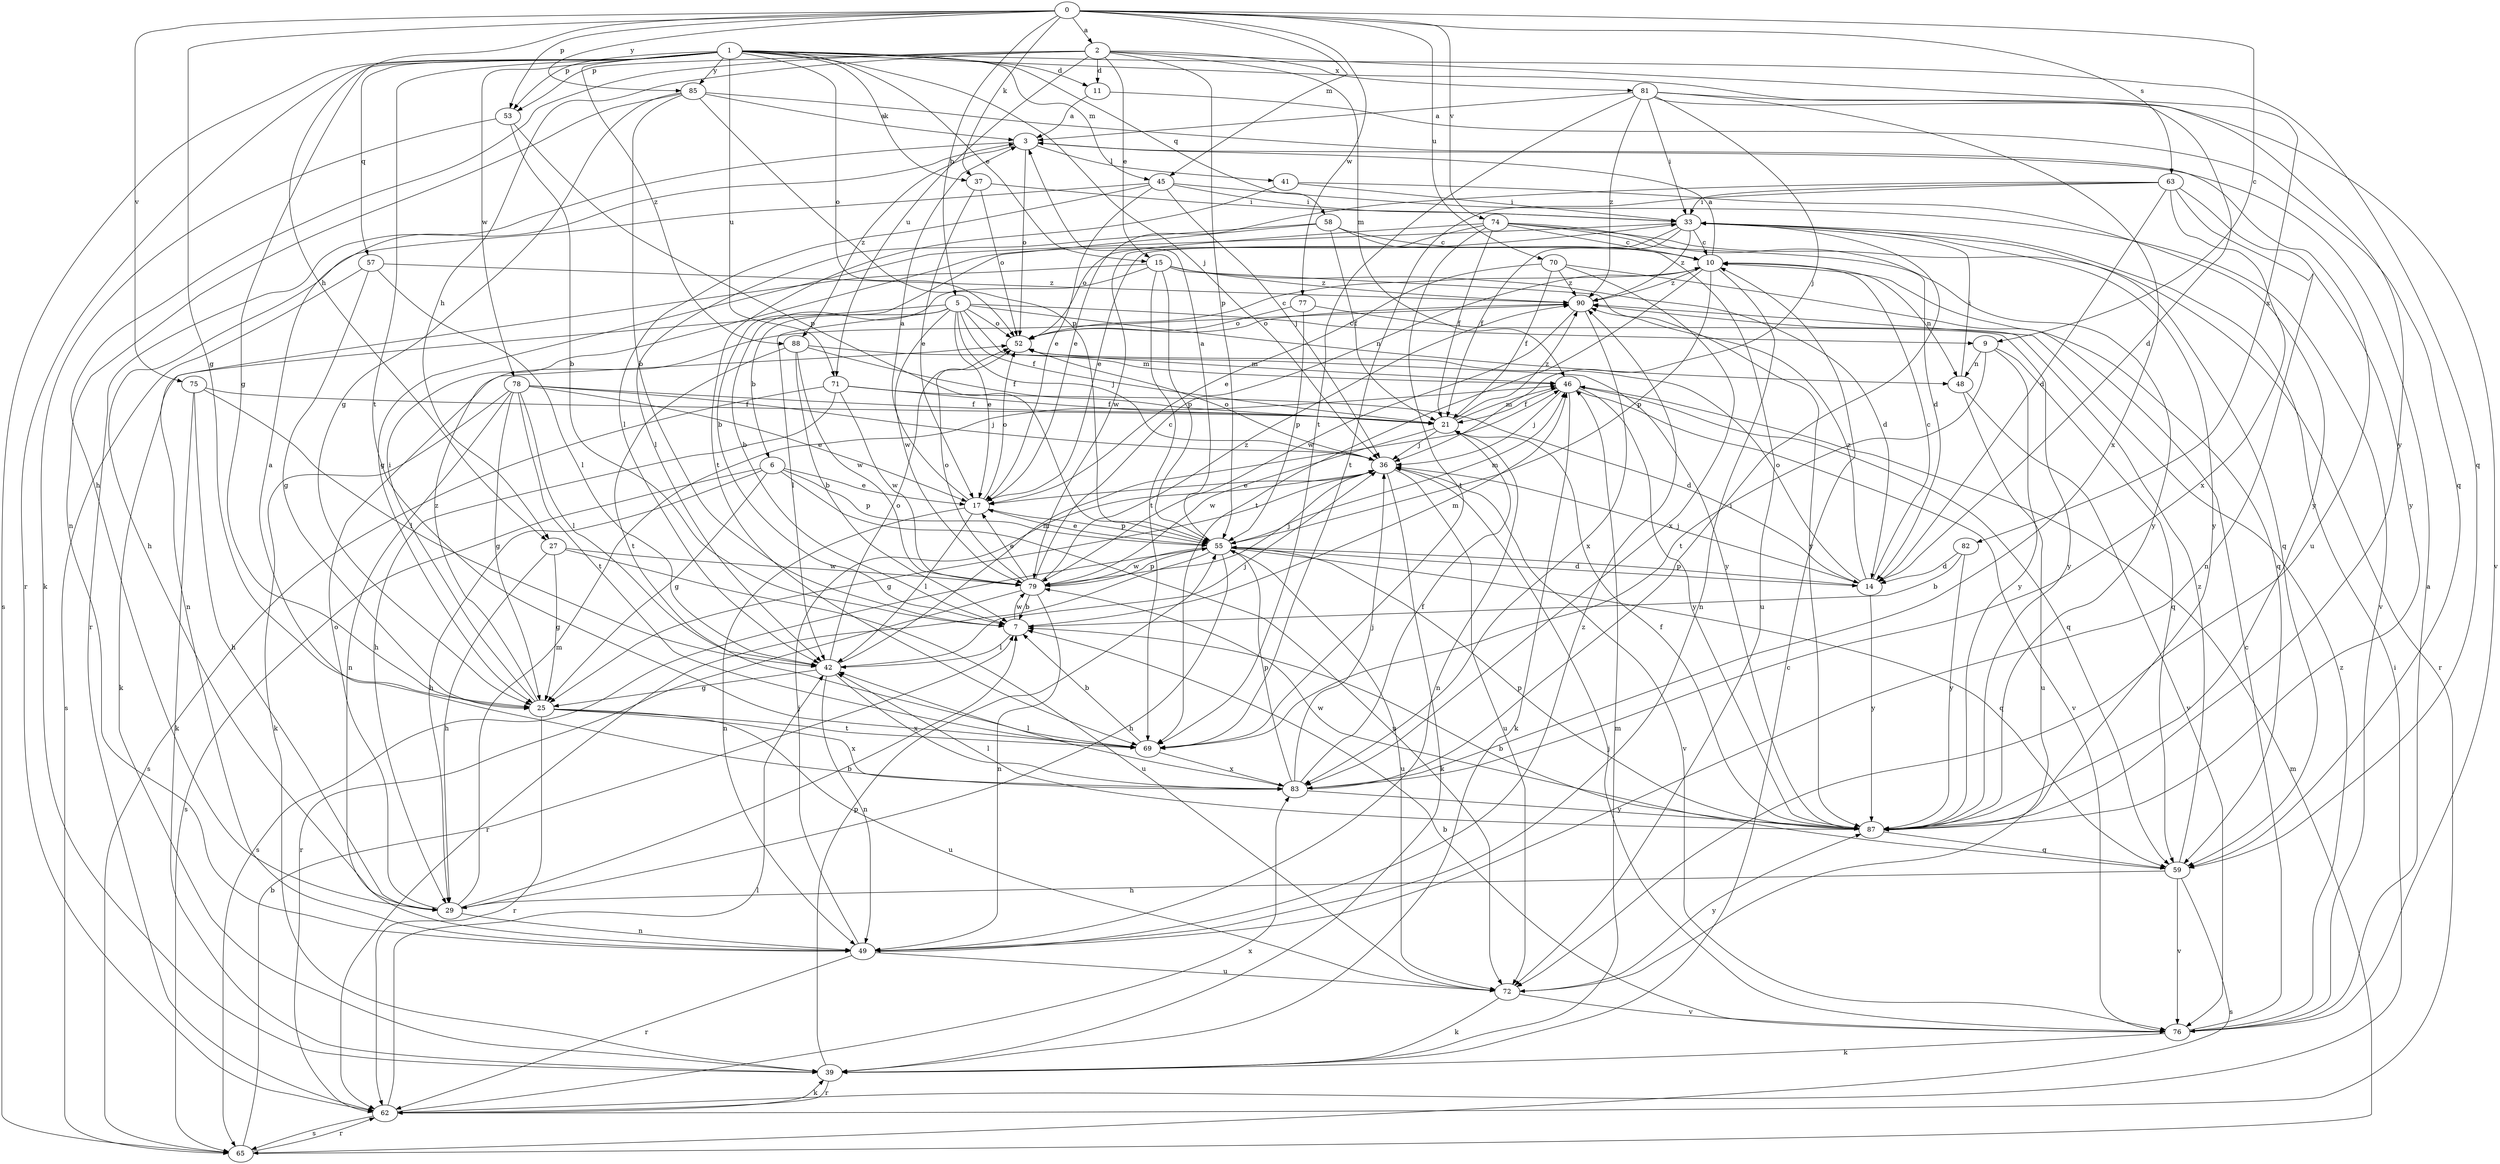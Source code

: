 strict digraph  {
0;
1;
2;
3;
5;
6;
7;
9;
10;
11;
14;
15;
17;
21;
25;
27;
29;
33;
36;
37;
39;
41;
42;
45;
46;
48;
49;
52;
53;
55;
57;
58;
59;
62;
63;
65;
69;
70;
71;
72;
74;
75;
76;
77;
78;
79;
81;
82;
83;
85;
87;
88;
90;
0 -> 2  [label=a];
0 -> 5  [label=b];
0 -> 9  [label=c];
0 -> 25  [label=g];
0 -> 27  [label=h];
0 -> 37  [label=k];
0 -> 45  [label=m];
0 -> 53  [label=p];
0 -> 63  [label=s];
0 -> 70  [label=u];
0 -> 74  [label=v];
0 -> 75  [label=v];
0 -> 77  [label=w];
0 -> 85  [label=y];
1 -> 11  [label=d];
1 -> 15  [label=e];
1 -> 25  [label=g];
1 -> 36  [label=j];
1 -> 37  [label=k];
1 -> 45  [label=m];
1 -> 52  [label=o];
1 -> 53  [label=p];
1 -> 57  [label=q];
1 -> 58  [label=q];
1 -> 59  [label=q];
1 -> 62  [label=r];
1 -> 65  [label=s];
1 -> 69  [label=t];
1 -> 71  [label=u];
1 -> 78  [label=w];
1 -> 85  [label=y];
1 -> 87  [label=y];
1 -> 88  [label=z];
2 -> 11  [label=d];
2 -> 15  [label=e];
2 -> 27  [label=h];
2 -> 29  [label=h];
2 -> 46  [label=m];
2 -> 53  [label=p];
2 -> 55  [label=p];
2 -> 71  [label=u];
2 -> 81  [label=x];
2 -> 82  [label=x];
3 -> 41  [label=l];
3 -> 52  [label=o];
3 -> 62  [label=r];
3 -> 88  [label=z];
5 -> 6  [label=b];
5 -> 9  [label=c];
5 -> 17  [label=e];
5 -> 21  [label=f];
5 -> 36  [label=j];
5 -> 39  [label=k];
5 -> 42  [label=l];
5 -> 48  [label=n];
5 -> 52  [label=o];
5 -> 79  [label=w];
5 -> 87  [label=y];
6 -> 17  [label=e];
6 -> 25  [label=g];
6 -> 29  [label=h];
6 -> 55  [label=p];
6 -> 65  [label=s];
6 -> 72  [label=u];
7 -> 42  [label=l];
7 -> 46  [label=m];
7 -> 79  [label=w];
9 -> 48  [label=n];
9 -> 59  [label=q];
9 -> 69  [label=t];
9 -> 87  [label=y];
10 -> 3  [label=a];
10 -> 48  [label=n];
10 -> 49  [label=n];
10 -> 55  [label=p];
10 -> 69  [label=t];
10 -> 90  [label=z];
11 -> 3  [label=a];
11 -> 59  [label=q];
14 -> 10  [label=c];
14 -> 36  [label=j];
14 -> 52  [label=o];
14 -> 55  [label=p];
14 -> 87  [label=y];
14 -> 90  [label=z];
15 -> 7  [label=b];
15 -> 14  [label=d];
15 -> 49  [label=n];
15 -> 55  [label=p];
15 -> 69  [label=t];
15 -> 87  [label=y];
15 -> 90  [label=z];
17 -> 3  [label=a];
17 -> 42  [label=l];
17 -> 49  [label=n];
17 -> 52  [label=o];
17 -> 55  [label=p];
21 -> 36  [label=j];
21 -> 46  [label=m];
21 -> 49  [label=n];
21 -> 79  [label=w];
21 -> 90  [label=z];
25 -> 33  [label=i];
25 -> 62  [label=r];
25 -> 69  [label=t];
25 -> 72  [label=u];
25 -> 83  [label=x];
25 -> 90  [label=z];
27 -> 25  [label=g];
27 -> 29  [label=h];
27 -> 72  [label=u];
27 -> 79  [label=w];
29 -> 7  [label=b];
29 -> 46  [label=m];
29 -> 49  [label=n];
29 -> 52  [label=o];
33 -> 10  [label=c];
33 -> 17  [label=e];
33 -> 21  [label=f];
33 -> 25  [label=g];
33 -> 59  [label=q];
33 -> 87  [label=y];
33 -> 90  [label=z];
36 -> 17  [label=e];
36 -> 25  [label=g];
36 -> 39  [label=k];
36 -> 52  [label=o];
36 -> 72  [label=u];
36 -> 76  [label=v];
37 -> 17  [label=e];
37 -> 33  [label=i];
37 -> 52  [label=o];
39 -> 10  [label=c];
39 -> 46  [label=m];
39 -> 55  [label=p];
39 -> 62  [label=r];
41 -> 33  [label=i];
41 -> 69  [label=t];
41 -> 87  [label=y];
42 -> 25  [label=g];
42 -> 36  [label=j];
42 -> 46  [label=m];
42 -> 49  [label=n];
42 -> 52  [label=o];
42 -> 83  [label=x];
45 -> 17  [label=e];
45 -> 29  [label=h];
45 -> 33  [label=i];
45 -> 36  [label=j];
45 -> 42  [label=l];
45 -> 76  [label=v];
46 -> 21  [label=f];
46 -> 36  [label=j];
46 -> 39  [label=k];
46 -> 59  [label=q];
46 -> 76  [label=v];
46 -> 87  [label=y];
48 -> 33  [label=i];
48 -> 72  [label=u];
48 -> 76  [label=v];
49 -> 36  [label=j];
49 -> 62  [label=r];
49 -> 72  [label=u];
49 -> 90  [label=z];
52 -> 10  [label=c];
52 -> 46  [label=m];
53 -> 7  [label=b];
53 -> 39  [label=k];
53 -> 55  [label=p];
55 -> 3  [label=a];
55 -> 14  [label=d];
55 -> 17  [label=e];
55 -> 29  [label=h];
55 -> 46  [label=m];
55 -> 59  [label=q];
55 -> 62  [label=r];
55 -> 65  [label=s];
55 -> 72  [label=u];
55 -> 79  [label=w];
57 -> 25  [label=g];
57 -> 42  [label=l];
57 -> 65  [label=s];
57 -> 90  [label=z];
58 -> 7  [label=b];
58 -> 10  [label=c];
58 -> 21  [label=f];
58 -> 42  [label=l];
58 -> 72  [label=u];
59 -> 7  [label=b];
59 -> 29  [label=h];
59 -> 65  [label=s];
59 -> 76  [label=v];
59 -> 90  [label=z];
62 -> 33  [label=i];
62 -> 39  [label=k];
62 -> 42  [label=l];
62 -> 65  [label=s];
62 -> 83  [label=x];
63 -> 14  [label=d];
63 -> 17  [label=e];
63 -> 33  [label=i];
63 -> 49  [label=n];
63 -> 69  [label=t];
63 -> 83  [label=x];
63 -> 87  [label=y];
65 -> 7  [label=b];
65 -> 46  [label=m];
65 -> 62  [label=r];
69 -> 7  [label=b];
69 -> 83  [label=x];
70 -> 17  [label=e];
70 -> 21  [label=f];
70 -> 59  [label=q];
70 -> 83  [label=x];
70 -> 90  [label=z];
71 -> 14  [label=d];
71 -> 21  [label=f];
71 -> 29  [label=h];
71 -> 65  [label=s];
71 -> 79  [label=w];
72 -> 39  [label=k];
72 -> 76  [label=v];
72 -> 87  [label=y];
74 -> 10  [label=c];
74 -> 14  [label=d];
74 -> 21  [label=f];
74 -> 52  [label=o];
74 -> 62  [label=r];
74 -> 69  [label=t];
74 -> 79  [label=w];
74 -> 87  [label=y];
75 -> 21  [label=f];
75 -> 29  [label=h];
75 -> 39  [label=k];
75 -> 42  [label=l];
76 -> 3  [label=a];
76 -> 7  [label=b];
76 -> 10  [label=c];
76 -> 36  [label=j];
76 -> 39  [label=k];
76 -> 90  [label=z];
77 -> 52  [label=o];
77 -> 55  [label=p];
77 -> 87  [label=y];
78 -> 17  [label=e];
78 -> 21  [label=f];
78 -> 25  [label=g];
78 -> 36  [label=j];
78 -> 39  [label=k];
78 -> 42  [label=l];
78 -> 49  [label=n];
78 -> 69  [label=t];
79 -> 7  [label=b];
79 -> 10  [label=c];
79 -> 17  [label=e];
79 -> 36  [label=j];
79 -> 49  [label=n];
79 -> 52  [label=o];
79 -> 55  [label=p];
79 -> 62  [label=r];
79 -> 90  [label=z];
81 -> 3  [label=a];
81 -> 14  [label=d];
81 -> 33  [label=i];
81 -> 36  [label=j];
81 -> 69  [label=t];
81 -> 76  [label=v];
81 -> 83  [label=x];
81 -> 90  [label=z];
82 -> 7  [label=b];
82 -> 14  [label=d];
82 -> 87  [label=y];
83 -> 3  [label=a];
83 -> 21  [label=f];
83 -> 33  [label=i];
83 -> 36  [label=j];
83 -> 42  [label=l];
83 -> 55  [label=p];
83 -> 87  [label=y];
85 -> 3  [label=a];
85 -> 7  [label=b];
85 -> 25  [label=g];
85 -> 49  [label=n];
85 -> 55  [label=p];
85 -> 72  [label=u];
87 -> 21  [label=f];
87 -> 42  [label=l];
87 -> 55  [label=p];
87 -> 59  [label=q];
87 -> 79  [label=w];
88 -> 7  [label=b];
88 -> 21  [label=f];
88 -> 46  [label=m];
88 -> 69  [label=t];
88 -> 79  [label=w];
90 -> 52  [label=o];
90 -> 79  [label=w];
90 -> 83  [label=x];
}
